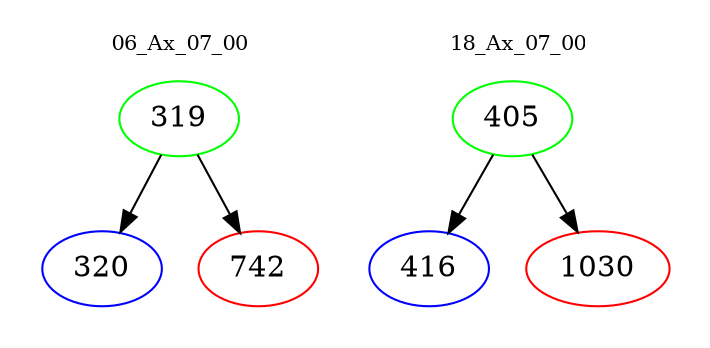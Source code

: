 digraph{
subgraph cluster_0 {
color = white
label = "06_Ax_07_00";
fontsize=10;
T0_319 [label="319", color="green"]
T0_319 -> T0_320 [color="black"]
T0_320 [label="320", color="blue"]
T0_319 -> T0_742 [color="black"]
T0_742 [label="742", color="red"]
}
subgraph cluster_1 {
color = white
label = "18_Ax_07_00";
fontsize=10;
T1_405 [label="405", color="green"]
T1_405 -> T1_416 [color="black"]
T1_416 [label="416", color="blue"]
T1_405 -> T1_1030 [color="black"]
T1_1030 [label="1030", color="red"]
}
}
